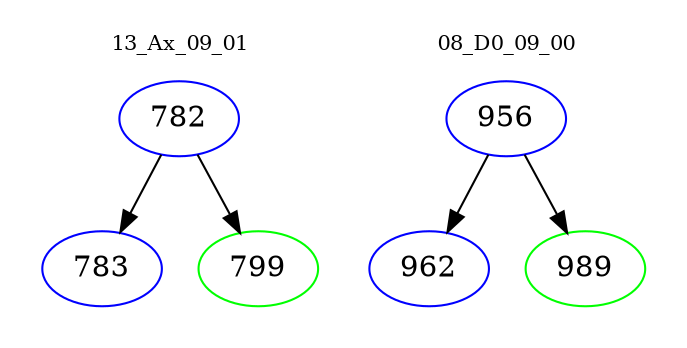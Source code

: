 digraph{
subgraph cluster_0 {
color = white
label = "13_Ax_09_01";
fontsize=10;
T0_782 [label="782", color="blue"]
T0_782 -> T0_783 [color="black"]
T0_783 [label="783", color="blue"]
T0_782 -> T0_799 [color="black"]
T0_799 [label="799", color="green"]
}
subgraph cluster_1 {
color = white
label = "08_D0_09_00";
fontsize=10;
T1_956 [label="956", color="blue"]
T1_956 -> T1_962 [color="black"]
T1_962 [label="962", color="blue"]
T1_956 -> T1_989 [color="black"]
T1_989 [label="989", color="green"]
}
}
